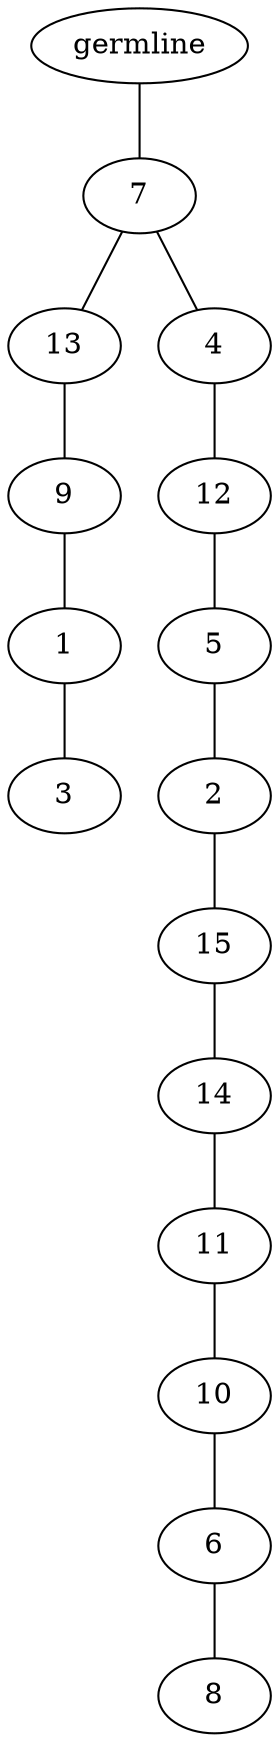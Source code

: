 graph tree {
    "140556777510944" [label="germline"];
    "140556777702064" [label="7"];
    "140556777702928" [label="13"];
    "140556777704608" [label="9"];
    "140556777705136" [label="1"];
    "140556775430608" [label="3"];
    "140556777704560" [label="4"];
    "140556775431232" [label="12"];
    "140556775431280" [label="5"];
    "140556775432048" [label="2"];
    "140556775430464" [label="15"];
    "140556775428256" [label="14"];
    "140556775429408" [label="11"];
    "140556775430416" [label="10"];
    "140556775430752" [label="6"];
    "140556774839776" [label="8"];
    "140556777510944" -- "140556777702064";
    "140556777702064" -- "140556777702928";
    "140556777702064" -- "140556777704560";
    "140556777702928" -- "140556777704608";
    "140556777704608" -- "140556777705136";
    "140556777705136" -- "140556775430608";
    "140556777704560" -- "140556775431232";
    "140556775431232" -- "140556775431280";
    "140556775431280" -- "140556775432048";
    "140556775432048" -- "140556775430464";
    "140556775430464" -- "140556775428256";
    "140556775428256" -- "140556775429408";
    "140556775429408" -- "140556775430416";
    "140556775430416" -- "140556775430752";
    "140556775430752" -- "140556774839776";
}
